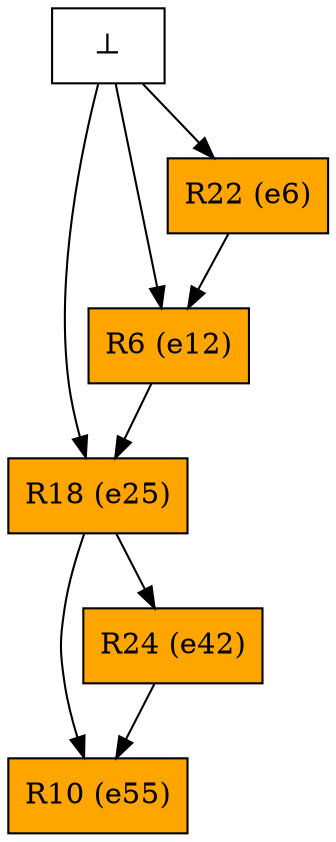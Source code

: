 digraph test {
  e0 -> e25;
  e0 -> e12;
  e0 -> e6;
  e6 -> e12;
  e12 -> e25;
  e25 -> e55;
  e25 -> e42;
  e42 -> e55;
  e6 [color="black" fillcolor="orange" label="R22 (e6)" shape=box style=filled];
  e12 [color="black" fillcolor="orange" label="R6 (e12)" shape=box style=filled];
  e25 [color="black" fillcolor="orange" label="R18 (e25)" shape=box style=filled];
  e42 [color="black" fillcolor="orange" label="R24 (e42)" shape=box style=filled];
  e55 [color="black" fillcolor="orange" label="R10 (e55)" shape=box style=filled];
  e0 [fillcolor=white label="⊥" shape=box style=filled];
}

